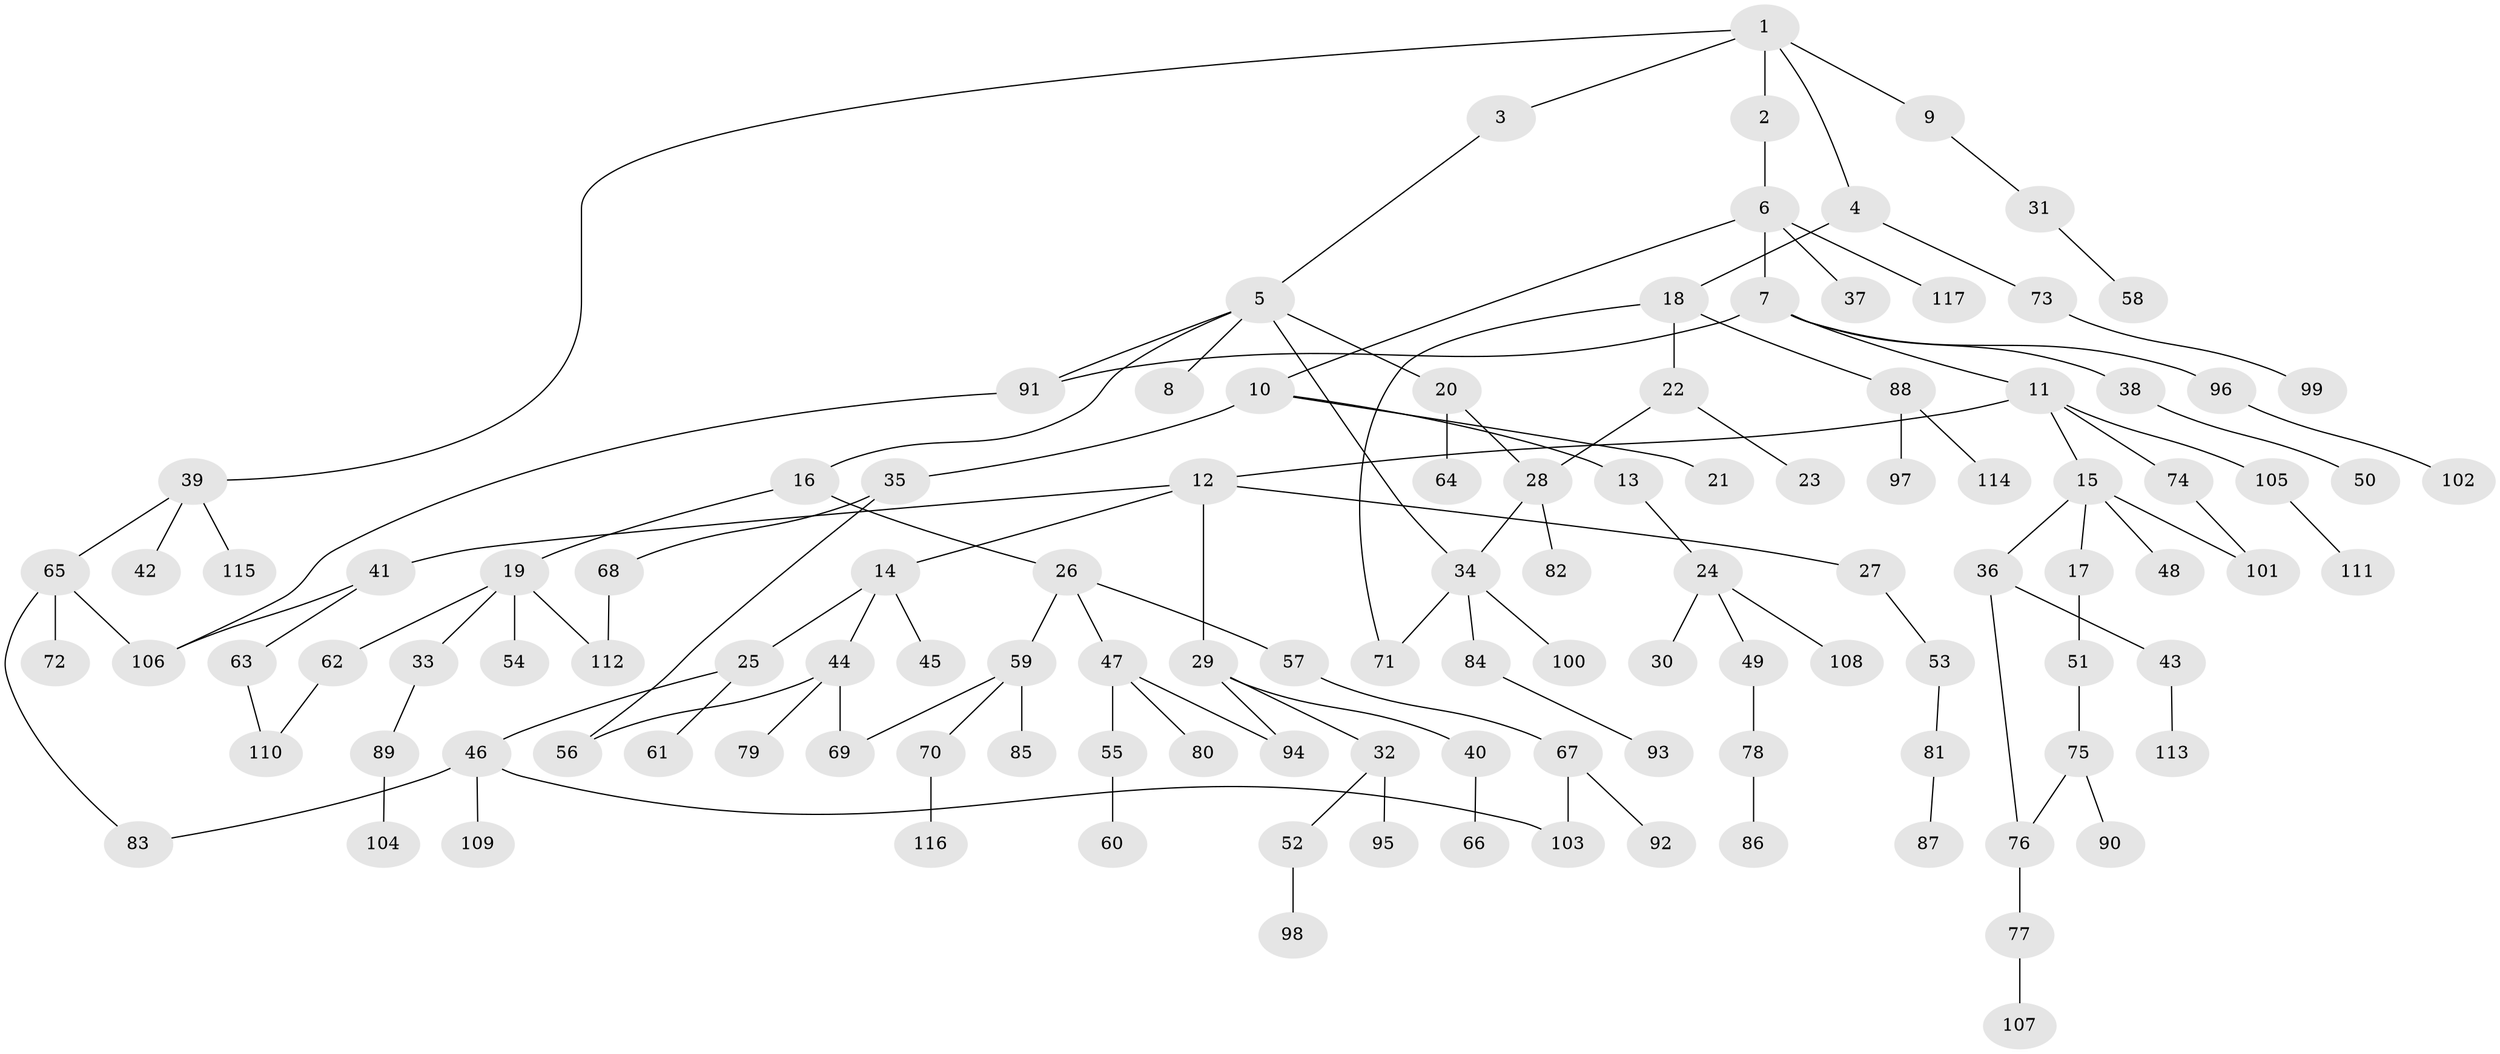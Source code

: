 // coarse degree distribution, {5: 0.06172839506172839, 2: 0.25925925925925924, 7: 0.024691358024691357, 4: 0.12345679012345678, 1: 0.4444444444444444, 6: 0.04938271604938271, 3: 0.037037037037037035}
// Generated by graph-tools (version 1.1) at 2025/51/02/27/25 19:51:40]
// undirected, 117 vertices, 131 edges
graph export_dot {
graph [start="1"]
  node [color=gray90,style=filled];
  1;
  2;
  3;
  4;
  5;
  6;
  7;
  8;
  9;
  10;
  11;
  12;
  13;
  14;
  15;
  16;
  17;
  18;
  19;
  20;
  21;
  22;
  23;
  24;
  25;
  26;
  27;
  28;
  29;
  30;
  31;
  32;
  33;
  34;
  35;
  36;
  37;
  38;
  39;
  40;
  41;
  42;
  43;
  44;
  45;
  46;
  47;
  48;
  49;
  50;
  51;
  52;
  53;
  54;
  55;
  56;
  57;
  58;
  59;
  60;
  61;
  62;
  63;
  64;
  65;
  66;
  67;
  68;
  69;
  70;
  71;
  72;
  73;
  74;
  75;
  76;
  77;
  78;
  79;
  80;
  81;
  82;
  83;
  84;
  85;
  86;
  87;
  88;
  89;
  90;
  91;
  92;
  93;
  94;
  95;
  96;
  97;
  98;
  99;
  100;
  101;
  102;
  103;
  104;
  105;
  106;
  107;
  108;
  109;
  110;
  111;
  112;
  113;
  114;
  115;
  116;
  117;
  1 -- 2;
  1 -- 3;
  1 -- 4;
  1 -- 9;
  1 -- 39;
  2 -- 6;
  3 -- 5;
  4 -- 18;
  4 -- 73;
  5 -- 8;
  5 -- 16;
  5 -- 20;
  5 -- 91;
  5 -- 34;
  6 -- 7;
  6 -- 10;
  6 -- 37;
  6 -- 117;
  7 -- 11;
  7 -- 38;
  7 -- 96;
  7 -- 91;
  9 -- 31;
  10 -- 13;
  10 -- 21;
  10 -- 35;
  11 -- 12;
  11 -- 15;
  11 -- 74;
  11 -- 105;
  12 -- 14;
  12 -- 27;
  12 -- 29;
  12 -- 41;
  13 -- 24;
  14 -- 25;
  14 -- 44;
  14 -- 45;
  15 -- 17;
  15 -- 36;
  15 -- 48;
  15 -- 101;
  16 -- 19;
  16 -- 26;
  17 -- 51;
  18 -- 22;
  18 -- 71;
  18 -- 88;
  19 -- 33;
  19 -- 54;
  19 -- 62;
  19 -- 112;
  20 -- 28;
  20 -- 64;
  22 -- 23;
  22 -- 28;
  24 -- 30;
  24 -- 49;
  24 -- 108;
  25 -- 46;
  25 -- 61;
  26 -- 47;
  26 -- 57;
  26 -- 59;
  27 -- 53;
  28 -- 34;
  28 -- 82;
  29 -- 32;
  29 -- 40;
  29 -- 94;
  31 -- 58;
  32 -- 52;
  32 -- 95;
  33 -- 89;
  34 -- 84;
  34 -- 100;
  34 -- 71;
  35 -- 56;
  35 -- 68;
  36 -- 43;
  36 -- 76;
  38 -- 50;
  39 -- 42;
  39 -- 65;
  39 -- 115;
  40 -- 66;
  41 -- 63;
  41 -- 106;
  43 -- 113;
  44 -- 69;
  44 -- 79;
  44 -- 56;
  46 -- 83;
  46 -- 103;
  46 -- 109;
  47 -- 55;
  47 -- 80;
  47 -- 94;
  49 -- 78;
  51 -- 75;
  52 -- 98;
  53 -- 81;
  55 -- 60;
  57 -- 67;
  59 -- 70;
  59 -- 85;
  59 -- 69;
  62 -- 110;
  63 -- 110;
  65 -- 72;
  65 -- 106;
  65 -- 83;
  67 -- 92;
  67 -- 103;
  68 -- 112;
  70 -- 116;
  73 -- 99;
  74 -- 101;
  75 -- 76;
  75 -- 90;
  76 -- 77;
  77 -- 107;
  78 -- 86;
  81 -- 87;
  84 -- 93;
  88 -- 97;
  88 -- 114;
  89 -- 104;
  91 -- 106;
  96 -- 102;
  105 -- 111;
}
